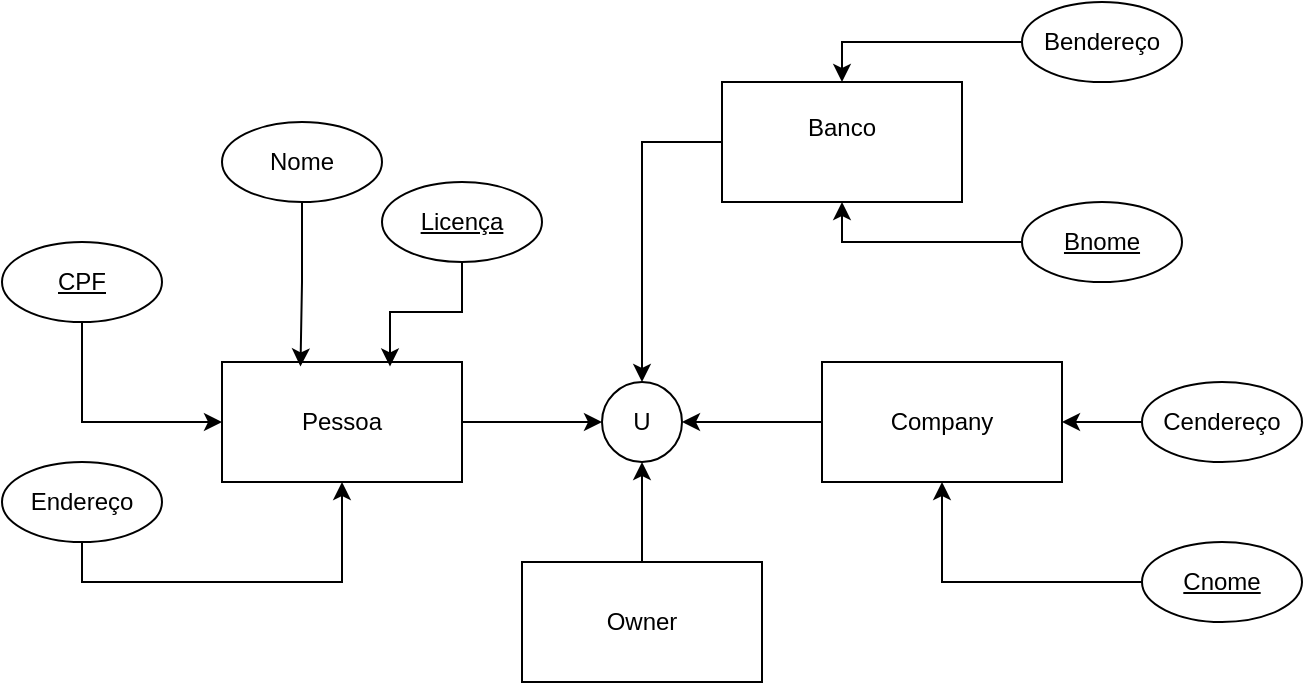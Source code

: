 <mxfile version="26.0.14" pages="2">
  <diagram name="Company" id="OdkpXDXyU1xdkmeu7ZH9">
    <mxGraphModel dx="1050" dy="557" grid="1" gridSize="10" guides="1" tooltips="1" connect="1" arrows="1" fold="1" page="1" pageScale="1" pageWidth="827" pageHeight="1169" math="0" shadow="0">
      <root>
        <mxCell id="0" />
        <mxCell id="1" parent="0" />
        <mxCell id="xJ2DvLLHTlsbSx-dN-3g-1" value="Pessoa" style="rounded=0;whiteSpace=wrap;html=1;" vertex="1" parent="1">
          <mxGeometry x="150" y="210" width="120" height="60" as="geometry" />
        </mxCell>
        <mxCell id="xJ2DvLLHTlsbSx-dN-3g-15" style="edgeStyle=orthogonalEdgeStyle;rounded=0;orthogonalLoop=1;jettySize=auto;html=1;entryX=0.5;entryY=0;entryDx=0;entryDy=0;" edge="1" parent="1" source="xJ2DvLLHTlsbSx-dN-3g-2" target="xJ2DvLLHTlsbSx-dN-3g-5">
          <mxGeometry relative="1" as="geometry" />
        </mxCell>
        <mxCell id="xJ2DvLLHTlsbSx-dN-3g-2" value="Banco&lt;div&gt;&lt;br&gt;&lt;/div&gt;" style="rounded=0;whiteSpace=wrap;html=1;" vertex="1" parent="1">
          <mxGeometry x="400" y="70" width="120" height="60" as="geometry" />
        </mxCell>
        <mxCell id="xJ2DvLLHTlsbSx-dN-3g-17" style="edgeStyle=orthogonalEdgeStyle;rounded=0;orthogonalLoop=1;jettySize=auto;html=1;entryX=1;entryY=0.5;entryDx=0;entryDy=0;" edge="1" parent="1" source="xJ2DvLLHTlsbSx-dN-3g-3" target="xJ2DvLLHTlsbSx-dN-3g-5">
          <mxGeometry relative="1" as="geometry" />
        </mxCell>
        <mxCell id="xJ2DvLLHTlsbSx-dN-3g-3" value="&lt;div&gt;Company&lt;/div&gt;" style="rounded=0;whiteSpace=wrap;html=1;" vertex="1" parent="1">
          <mxGeometry x="450" y="210" width="120" height="60" as="geometry" />
        </mxCell>
        <mxCell id="xJ2DvLLHTlsbSx-dN-3g-16" style="edgeStyle=orthogonalEdgeStyle;rounded=0;orthogonalLoop=1;jettySize=auto;html=1;entryX=0.5;entryY=1;entryDx=0;entryDy=0;" edge="1" parent="1" source="xJ2DvLLHTlsbSx-dN-3g-4" target="xJ2DvLLHTlsbSx-dN-3g-5">
          <mxGeometry relative="1" as="geometry" />
        </mxCell>
        <mxCell id="xJ2DvLLHTlsbSx-dN-3g-4" value="&lt;div&gt;Owner&lt;/div&gt;" style="rounded=0;whiteSpace=wrap;html=1;" vertex="1" parent="1">
          <mxGeometry x="300" y="310" width="120" height="60" as="geometry" />
        </mxCell>
        <mxCell id="xJ2DvLLHTlsbSx-dN-3g-5" value="U" style="ellipse;whiteSpace=wrap;html=1;aspect=fixed;" vertex="1" parent="1">
          <mxGeometry x="340" y="220" width="40" height="40" as="geometry" />
        </mxCell>
        <mxCell id="xJ2DvLLHTlsbSx-dN-3g-6" value="&lt;u&gt;Licença&lt;/u&gt;" style="ellipse;whiteSpace=wrap;html=1;" vertex="1" parent="1">
          <mxGeometry x="230" y="120" width="80" height="40" as="geometry" />
        </mxCell>
        <mxCell id="xJ2DvLLHTlsbSx-dN-3g-7" value="Nome" style="ellipse;whiteSpace=wrap;html=1;" vertex="1" parent="1">
          <mxGeometry x="150" y="90" width="80" height="40" as="geometry" />
        </mxCell>
        <mxCell id="xJ2DvLLHTlsbSx-dN-3g-22" style="edgeStyle=orthogonalEdgeStyle;rounded=0;orthogonalLoop=1;jettySize=auto;html=1;entryX=0.5;entryY=1;entryDx=0;entryDy=0;exitX=0.5;exitY=1;exitDx=0;exitDy=0;" edge="1" parent="1" source="xJ2DvLLHTlsbSx-dN-3g-8" target="xJ2DvLLHTlsbSx-dN-3g-1">
          <mxGeometry relative="1" as="geometry" />
        </mxCell>
        <mxCell id="xJ2DvLLHTlsbSx-dN-3g-8" value="Endereço" style="ellipse;whiteSpace=wrap;html=1;" vertex="1" parent="1">
          <mxGeometry x="40" y="260" width="80" height="40" as="geometry" />
        </mxCell>
        <mxCell id="xJ2DvLLHTlsbSx-dN-3g-23" style="edgeStyle=orthogonalEdgeStyle;rounded=0;orthogonalLoop=1;jettySize=auto;html=1;entryX=0;entryY=0.5;entryDx=0;entryDy=0;exitX=0.5;exitY=1;exitDx=0;exitDy=0;" edge="1" parent="1" source="xJ2DvLLHTlsbSx-dN-3g-9" target="xJ2DvLLHTlsbSx-dN-3g-1">
          <mxGeometry relative="1" as="geometry" />
        </mxCell>
        <mxCell id="xJ2DvLLHTlsbSx-dN-3g-9" value="&lt;u&gt;CPF&lt;/u&gt;" style="ellipse;whiteSpace=wrap;html=1;" vertex="1" parent="1">
          <mxGeometry x="40" y="150" width="80" height="40" as="geometry" />
        </mxCell>
        <mxCell id="xJ2DvLLHTlsbSx-dN-3g-19" style="edgeStyle=orthogonalEdgeStyle;rounded=0;orthogonalLoop=1;jettySize=auto;html=1;entryX=0.5;entryY=1;entryDx=0;entryDy=0;" edge="1" parent="1" source="xJ2DvLLHTlsbSx-dN-3g-10" target="xJ2DvLLHTlsbSx-dN-3g-2">
          <mxGeometry relative="1" as="geometry" />
        </mxCell>
        <mxCell id="xJ2DvLLHTlsbSx-dN-3g-10" value="&lt;u&gt;Bnome&lt;/u&gt;" style="ellipse;whiteSpace=wrap;html=1;" vertex="1" parent="1">
          <mxGeometry x="550" y="130" width="80" height="40" as="geometry" />
        </mxCell>
        <mxCell id="xJ2DvLLHTlsbSx-dN-3g-18" style="edgeStyle=orthogonalEdgeStyle;rounded=0;orthogonalLoop=1;jettySize=auto;html=1;entryX=0.5;entryY=0;entryDx=0;entryDy=0;" edge="1" parent="1" source="xJ2DvLLHTlsbSx-dN-3g-11" target="xJ2DvLLHTlsbSx-dN-3g-2">
          <mxGeometry relative="1" as="geometry" />
        </mxCell>
        <mxCell id="xJ2DvLLHTlsbSx-dN-3g-11" value="Bendereço" style="ellipse;whiteSpace=wrap;html=1;" vertex="1" parent="1">
          <mxGeometry x="550" y="30" width="80" height="40" as="geometry" />
        </mxCell>
        <mxCell id="xJ2DvLLHTlsbSx-dN-3g-20" style="edgeStyle=orthogonalEdgeStyle;rounded=0;orthogonalLoop=1;jettySize=auto;html=1;entryX=1;entryY=0.5;entryDx=0;entryDy=0;" edge="1" parent="1" source="xJ2DvLLHTlsbSx-dN-3g-12" target="xJ2DvLLHTlsbSx-dN-3g-3">
          <mxGeometry relative="1" as="geometry" />
        </mxCell>
        <mxCell id="xJ2DvLLHTlsbSx-dN-3g-12" value="Cendereço" style="ellipse;whiteSpace=wrap;html=1;" vertex="1" parent="1">
          <mxGeometry x="610" y="220" width="80" height="40" as="geometry" />
        </mxCell>
        <mxCell id="xJ2DvLLHTlsbSx-dN-3g-21" style="edgeStyle=orthogonalEdgeStyle;rounded=0;orthogonalLoop=1;jettySize=auto;html=1;entryX=0.5;entryY=1;entryDx=0;entryDy=0;" edge="1" parent="1" source="xJ2DvLLHTlsbSx-dN-3g-13" target="xJ2DvLLHTlsbSx-dN-3g-3">
          <mxGeometry relative="1" as="geometry" />
        </mxCell>
        <mxCell id="xJ2DvLLHTlsbSx-dN-3g-13" value="&lt;u&gt;Cnome&lt;/u&gt;" style="ellipse;whiteSpace=wrap;html=1;" vertex="1" parent="1">
          <mxGeometry x="610" y="300" width="80" height="40" as="geometry" />
        </mxCell>
        <mxCell id="xJ2DvLLHTlsbSx-dN-3g-14" style="edgeStyle=orthogonalEdgeStyle;rounded=0;orthogonalLoop=1;jettySize=auto;html=1;entryX=0;entryY=0.5;entryDx=0;entryDy=0;" edge="1" parent="1" source="xJ2DvLLHTlsbSx-dN-3g-1" target="xJ2DvLLHTlsbSx-dN-3g-5">
          <mxGeometry relative="1" as="geometry" />
        </mxCell>
        <mxCell id="xJ2DvLLHTlsbSx-dN-3g-24" style="edgeStyle=orthogonalEdgeStyle;rounded=0;orthogonalLoop=1;jettySize=auto;html=1;entryX=0.327;entryY=0.037;entryDx=0;entryDy=0;entryPerimeter=0;" edge="1" parent="1" source="xJ2DvLLHTlsbSx-dN-3g-7" target="xJ2DvLLHTlsbSx-dN-3g-1">
          <mxGeometry relative="1" as="geometry" />
        </mxCell>
        <mxCell id="xJ2DvLLHTlsbSx-dN-3g-25" style="edgeStyle=orthogonalEdgeStyle;rounded=0;orthogonalLoop=1;jettySize=auto;html=1;entryX=0.7;entryY=0.037;entryDx=0;entryDy=0;entryPerimeter=0;" edge="1" parent="1" source="xJ2DvLLHTlsbSx-dN-3g-6" target="xJ2DvLLHTlsbSx-dN-3g-1">
          <mxGeometry relative="1" as="geometry" />
        </mxCell>
      </root>
    </mxGraphModel>
  </diagram>
  <diagram id="SFo4qQziihpyPGAoiZGc" name="Página-2">
    <mxGraphModel dx="1877" dy="557" grid="1" gridSize="10" guides="1" tooltips="1" connect="1" arrows="1" fold="1" page="1" pageScale="1" pageWidth="827" pageHeight="1169" math="0" shadow="0">
      <root>
        <mxCell id="0" />
        <mxCell id="1" parent="0" />
        <mxCell id="Cgh1rcnJDEIhUa558S9z-11" style="edgeStyle=orthogonalEdgeStyle;rounded=0;orthogonalLoop=1;jettySize=auto;html=1;entryX=1;entryY=0.5;entryDx=0;entryDy=0;" edge="1" parent="1" source="Cgh1rcnJDEIhUa558S9z-1" target="Cgh1rcnJDEIhUa558S9z-6">
          <mxGeometry relative="1" as="geometry" />
        </mxCell>
        <mxCell id="Cgh1rcnJDEIhUa558S9z-14" style="edgeStyle=orthogonalEdgeStyle;rounded=0;orthogonalLoop=1;jettySize=auto;html=1;entryX=0.5;entryY=0;entryDx=0;entryDy=0;" edge="1" parent="1" source="Cgh1rcnJDEIhUa558S9z-1" target="Cgh1rcnJDEIhUa558S9z-12">
          <mxGeometry relative="1" as="geometry" />
        </mxCell>
        <mxCell id="Cgh1rcnJDEIhUa558S9z-40" style="edgeStyle=orthogonalEdgeStyle;rounded=0;orthogonalLoop=1;jettySize=auto;html=1;exitX=1;exitY=0.5;exitDx=0;exitDy=0;entryX=0.5;entryY=0;entryDx=0;entryDy=0;" edge="1" parent="1" source="Cgh1rcnJDEIhUa558S9z-1" target="Cgh1rcnJDEIhUa558S9z-39">
          <mxGeometry relative="1" as="geometry" />
        </mxCell>
        <mxCell id="Cgh1rcnJDEIhUa558S9z-1" value="Produto" style="rounded=0;whiteSpace=wrap;html=1;" vertex="1" parent="1">
          <mxGeometry x="430" y="110" width="120" height="60" as="geometry" />
        </mxCell>
        <mxCell id="Cgh1rcnJDEIhUa558S9z-42" style="edgeStyle=orthogonalEdgeStyle;rounded=0;orthogonalLoop=1;jettySize=auto;html=1;entryX=0.5;entryY=1;entryDx=0;entryDy=0;" edge="1" parent="1" source="Cgh1rcnJDEIhUa558S9z-2" target="Cgh1rcnJDEIhUa558S9z-39">
          <mxGeometry relative="1" as="geometry" />
        </mxCell>
        <mxCell id="Cgh1rcnJDEIhUa558S9z-2" value="Estoque" style="rounded=0;whiteSpace=wrap;html=1;" vertex="1" parent="1">
          <mxGeometry x="625" y="270" width="120" height="60" as="geometry" />
        </mxCell>
        <mxCell id="Cgh1rcnJDEIhUa558S9z-21" style="edgeStyle=orthogonalEdgeStyle;rounded=0;orthogonalLoop=1;jettySize=auto;html=1;entryX=0.5;entryY=1;entryDx=0;entryDy=0;" edge="1" parent="1" source="Cgh1rcnJDEIhUa558S9z-3" target="Cgh1rcnJDEIhUa558S9z-4">
          <mxGeometry relative="1" as="geometry">
            <mxPoint x="310" y="400" as="targetPoint" />
          </mxGeometry>
        </mxCell>
        <mxCell id="Cgh1rcnJDEIhUa558S9z-83" style="edgeStyle=orthogonalEdgeStyle;rounded=0;orthogonalLoop=1;jettySize=auto;html=1;entryX=1;entryY=0.5;entryDx=0;entryDy=0;exitX=0;exitY=0.75;exitDx=0;exitDy=0;" edge="1" parent="1" source="Cgh1rcnJDEIhUa558S9z-3" target="Cgh1rcnJDEIhUa558S9z-82">
          <mxGeometry relative="1" as="geometry" />
        </mxCell>
        <mxCell id="Cgh1rcnJDEIhUa558S9z-3" value="Cliente" style="rounded=0;whiteSpace=wrap;html=1;" vertex="1" parent="1">
          <mxGeometry x="430" y="370" width="120" height="60" as="geometry" />
        </mxCell>
        <mxCell id="Cgh1rcnJDEIhUa558S9z-13" style="edgeStyle=orthogonalEdgeStyle;rounded=0;orthogonalLoop=1;jettySize=auto;html=1;entryX=0;entryY=0.5;entryDx=0;entryDy=0;" edge="1" parent="1" source="Cgh1rcnJDEIhUa558S9z-4" target="Cgh1rcnJDEIhUa558S9z-12">
          <mxGeometry relative="1" as="geometry" />
        </mxCell>
        <mxCell id="Cgh1rcnJDEIhUa558S9z-4" value="Pedido" style="rounded=0;whiteSpace=wrap;html=1;" vertex="1" parent="1">
          <mxGeometry x="210" y="250" width="120" height="60" as="geometry" />
        </mxCell>
        <mxCell id="Cgh1rcnJDEIhUa558S9z-10" style="edgeStyle=orthogonalEdgeStyle;rounded=0;orthogonalLoop=1;jettySize=auto;html=1;entryX=0;entryY=0.5;entryDx=0;entryDy=0;" edge="1" parent="1" source="Cgh1rcnJDEIhUa558S9z-5" target="Cgh1rcnJDEIhUa558S9z-6">
          <mxGeometry relative="1" as="geometry" />
        </mxCell>
        <mxCell id="Cgh1rcnJDEIhUa558S9z-5" value="Fornecedor" style="rounded=0;whiteSpace=wrap;html=1;" vertex="1" parent="1">
          <mxGeometry x="40" y="110" width="120" height="60" as="geometry" />
        </mxCell>
        <mxCell id="Cgh1rcnJDEIhUa558S9z-6" value="DisponibilizaProduto" style="rhombus;whiteSpace=wrap;html=1;" vertex="1" parent="1">
          <mxGeometry x="240" y="100" width="130" height="80" as="geometry" />
        </mxCell>
        <mxCell id="Cgh1rcnJDEIhUa558S9z-12" value="ProdutoPorPedido" style="rhombus;whiteSpace=wrap;html=1;" vertex="1" parent="1">
          <mxGeometry x="425" y="240" width="130" height="80" as="geometry" />
        </mxCell>
        <mxCell id="Cgh1rcnJDEIhUa558S9z-81" value="" style="edgeStyle=orthogonalEdgeStyle;rounded=0;orthogonalLoop=1;jettySize=auto;html=1;" edge="1" parent="1" source="Cgh1rcnJDEIhUa558S9z-15" target="Cgh1rcnJDEIhUa558S9z-66">
          <mxGeometry relative="1" as="geometry" />
        </mxCell>
        <mxCell id="Cgh1rcnJDEIhUa558S9z-15" value="&lt;u&gt;CPF&lt;/u&gt;" style="ellipse;whiteSpace=wrap;html=1;" vertex="1" parent="1">
          <mxGeometry x="320" y="680" width="80" height="40" as="geometry" />
        </mxCell>
        <mxCell id="Cgh1rcnJDEIhUa558S9z-30" style="edgeStyle=orthogonalEdgeStyle;rounded=0;orthogonalLoop=1;jettySize=auto;html=1;entryX=0.873;entryY=0.983;entryDx=0;entryDy=0;exitX=0;exitY=0.5;exitDx=0;exitDy=0;entryPerimeter=0;" edge="1" parent="1" source="Cgh1rcnJDEIhUa558S9z-16" target="Cgh1rcnJDEIhUa558S9z-3">
          <mxGeometry relative="1" as="geometry">
            <mxPoint x="490" y="440" as="targetPoint" />
          </mxGeometry>
        </mxCell>
        <mxCell id="Cgh1rcnJDEIhUa558S9z-16" value="&lt;u&gt;Identificaçao&lt;/u&gt;" style="ellipse;whiteSpace=wrap;html=1;" vertex="1" parent="1">
          <mxGeometry x="620" y="490" width="80" height="40" as="geometry" />
        </mxCell>
        <mxCell id="Cgh1rcnJDEIhUa558S9z-17" value="Endereço" style="ellipse;whiteSpace=wrap;html=1;" vertex="1" parent="1">
          <mxGeometry x="610" y="430" width="80" height="40" as="geometry" />
        </mxCell>
        <mxCell id="Cgh1rcnJDEIhUa558S9z-28" style="edgeStyle=orthogonalEdgeStyle;rounded=0;orthogonalLoop=1;jettySize=auto;html=1;entryX=1;entryY=0.5;entryDx=0;entryDy=0;" edge="1" parent="1" source="Cgh1rcnJDEIhUa558S9z-18" target="Cgh1rcnJDEIhUa558S9z-3">
          <mxGeometry relative="1" as="geometry" />
        </mxCell>
        <mxCell id="Cgh1rcnJDEIhUa558S9z-18" value="Nome" style="ellipse;whiteSpace=wrap;html=1;" vertex="1" parent="1">
          <mxGeometry x="610" y="380" width="80" height="40" as="geometry" />
        </mxCell>
        <mxCell id="Cgh1rcnJDEIhUa558S9z-62" style="edgeStyle=orthogonalEdgeStyle;rounded=0;orthogonalLoop=1;jettySize=auto;html=1;entryX=0.5;entryY=1;entryDx=0;entryDy=0;" edge="1" parent="1" source="Cgh1rcnJDEIhUa558S9z-22" target="Cgh1rcnJDEIhUa558S9z-12">
          <mxGeometry relative="1" as="geometry" />
        </mxCell>
        <mxCell id="Cgh1rcnJDEIhUa558S9z-22" value="frete" style="ellipse;whiteSpace=wrap;html=1;" vertex="1" parent="1">
          <mxGeometry x="340" y="320" width="80" height="40" as="geometry" />
        </mxCell>
        <mxCell id="Cgh1rcnJDEIhUa558S9z-58" style="edgeStyle=orthogonalEdgeStyle;rounded=0;orthogonalLoop=1;jettySize=auto;html=1;entryX=0.5;entryY=0;entryDx=0;entryDy=0;" edge="1" parent="1" source="Cgh1rcnJDEIhUa558S9z-23" target="Cgh1rcnJDEIhUa558S9z-4">
          <mxGeometry relative="1" as="geometry" />
        </mxCell>
        <mxCell id="Cgh1rcnJDEIhUa558S9z-23" value="Pendereço" style="ellipse;whiteSpace=wrap;html=1;" vertex="1" parent="1">
          <mxGeometry x="230" y="180" width="80" height="40" as="geometry" />
        </mxCell>
        <mxCell id="Cgh1rcnJDEIhUa558S9z-60" style="edgeStyle=orthogonalEdgeStyle;rounded=0;orthogonalLoop=1;jettySize=auto;html=1;entryX=0.25;entryY=1;entryDx=0;entryDy=0;" edge="1" parent="1" source="Cgh1rcnJDEIhUa558S9z-24" target="Cgh1rcnJDEIhUa558S9z-4">
          <mxGeometry relative="1" as="geometry" />
        </mxCell>
        <mxCell id="Cgh1rcnJDEIhUa558S9z-24" value="StatusEntrega" style="ellipse;whiteSpace=wrap;html=1;" vertex="1" parent="1">
          <mxGeometry x="100" y="310" width="80" height="40" as="geometry" />
        </mxCell>
        <mxCell id="Cgh1rcnJDEIhUa558S9z-50" style="edgeStyle=orthogonalEdgeStyle;rounded=0;orthogonalLoop=1;jettySize=auto;html=1;entryX=1;entryY=0.25;entryDx=0;entryDy=0;" edge="1" parent="1" source="Cgh1rcnJDEIhUa558S9z-25" target="Cgh1rcnJDEIhUa558S9z-1">
          <mxGeometry relative="1" as="geometry" />
        </mxCell>
        <mxCell id="Cgh1rcnJDEIhUa558S9z-25" value="IdProduto" style="ellipse;whiteSpace=wrap;html=1;" vertex="1" parent="1">
          <mxGeometry x="610" y="60" width="80" height="40" as="geometry" />
        </mxCell>
        <mxCell id="Cgh1rcnJDEIhUa558S9z-26" value="Idpedido" style="ellipse;whiteSpace=wrap;html=1;" vertex="1" parent="1">
          <mxGeometry x="100" y="190" width="80" height="40" as="geometry" />
        </mxCell>
        <mxCell id="Cgh1rcnJDEIhUa558S9z-27" value="IdCliente" style="ellipse;whiteSpace=wrap;html=1;" vertex="1" parent="1">
          <mxGeometry x="400" y="480" width="80" height="40" as="geometry" />
        </mxCell>
        <mxCell id="Cgh1rcnJDEIhUa558S9z-29" style="edgeStyle=orthogonalEdgeStyle;rounded=0;orthogonalLoop=1;jettySize=auto;html=1;entryX=1;entryY=0.75;entryDx=0;entryDy=0;" edge="1" parent="1" source="Cgh1rcnJDEIhUa558S9z-17" target="Cgh1rcnJDEIhUa558S9z-3">
          <mxGeometry relative="1" as="geometry">
            <mxPoint x="560" y="420" as="targetPoint" />
          </mxGeometry>
        </mxCell>
        <mxCell id="Cgh1rcnJDEIhUa558S9z-59" style="edgeStyle=orthogonalEdgeStyle;rounded=0;orthogonalLoop=1;jettySize=auto;html=1;" edge="1" parent="1" source="Cgh1rcnJDEIhUa558S9z-31" target="Cgh1rcnJDEIhUa558S9z-4">
          <mxGeometry relative="1" as="geometry" />
        </mxCell>
        <mxCell id="Cgh1rcnJDEIhUa558S9z-31" value="Descricao" style="ellipse;whiteSpace=wrap;html=1;" vertex="1" parent="1">
          <mxGeometry x="100" y="260" width="80" height="40" as="geometry" />
        </mxCell>
        <mxCell id="Cgh1rcnJDEIhUa558S9z-46" style="edgeStyle=orthogonalEdgeStyle;rounded=0;orthogonalLoop=1;jettySize=auto;html=1;entryX=0.133;entryY=-0.043;entryDx=0;entryDy=0;entryPerimeter=0;" edge="1" parent="1" source="Cgh1rcnJDEIhUa558S9z-32" target="Cgh1rcnJDEIhUa558S9z-1">
          <mxGeometry relative="1" as="geometry" />
        </mxCell>
        <mxCell id="Cgh1rcnJDEIhUa558S9z-32" value="Categoria" style="ellipse;whiteSpace=wrap;html=1;" vertex="1" parent="1">
          <mxGeometry x="390" width="80" height="40" as="geometry" />
        </mxCell>
        <mxCell id="Cgh1rcnJDEIhUa558S9z-33" value="Descricao" style="ellipse;whiteSpace=wrap;html=1;" vertex="1" parent="1">
          <mxGeometry x="570" y="10" width="80" height="40" as="geometry" />
        </mxCell>
        <mxCell id="Cgh1rcnJDEIhUa558S9z-34" value="Valor" style="ellipse;whiteSpace=wrap;html=1;" vertex="1" parent="1">
          <mxGeometry x="450" y="40" width="80" height="40" as="geometry" />
        </mxCell>
        <mxCell id="Cgh1rcnJDEIhUa558S9z-65" value="" style="edgeStyle=orthogonalEdgeStyle;rounded=0;orthogonalLoop=1;jettySize=auto;html=1;" edge="1" parent="1" source="Cgh1rcnJDEIhUa558S9z-35" target="Cgh1rcnJDEIhUa558S9z-5">
          <mxGeometry relative="1" as="geometry" />
        </mxCell>
        <mxCell id="Cgh1rcnJDEIhUa558S9z-35" value="Nome" style="ellipse;whiteSpace=wrap;html=1;" vertex="1" parent="1">
          <mxGeometry x="20" y="30" width="80" height="40" as="geometry" />
        </mxCell>
        <mxCell id="Cgh1rcnJDEIhUa558S9z-63" style="edgeStyle=orthogonalEdgeStyle;rounded=0;orthogonalLoop=1;jettySize=auto;html=1;exitX=0.5;exitY=1;exitDx=0;exitDy=0;entryX=0.89;entryY=-0.003;entryDx=0;entryDy=0;entryPerimeter=0;" edge="1" parent="1" source="Cgh1rcnJDEIhUa558S9z-36" target="Cgh1rcnJDEIhUa558S9z-5">
          <mxGeometry relative="1" as="geometry" />
        </mxCell>
        <mxCell id="Cgh1rcnJDEIhUa558S9z-36" value="CNPJ" style="ellipse;whiteSpace=wrap;html=1;" vertex="1" parent="1">
          <mxGeometry x="110" y="30" width="80" height="40" as="geometry" />
        </mxCell>
        <mxCell id="Cgh1rcnJDEIhUa558S9z-45" style="edgeStyle=orthogonalEdgeStyle;rounded=0;orthogonalLoop=1;jettySize=auto;html=1;entryX=1;entryY=0.5;entryDx=0;entryDy=0;" edge="1" parent="1" source="Cgh1rcnJDEIhUa558S9z-37" target="Cgh1rcnJDEIhUa558S9z-2">
          <mxGeometry relative="1" as="geometry" />
        </mxCell>
        <mxCell id="Cgh1rcnJDEIhUa558S9z-37" value="IdEstoque" style="ellipse;whiteSpace=wrap;html=1;" vertex="1" parent="1">
          <mxGeometry x="800" y="280" width="80" height="40" as="geometry" />
        </mxCell>
        <mxCell id="Cgh1rcnJDEIhUa558S9z-44" style="edgeStyle=orthogonalEdgeStyle;rounded=0;orthogonalLoop=1;jettySize=auto;html=1;entryX=0.5;entryY=1;entryDx=0;entryDy=0;" edge="1" parent="1" source="Cgh1rcnJDEIhUa558S9z-38" target="Cgh1rcnJDEIhUa558S9z-2">
          <mxGeometry relative="1" as="geometry" />
        </mxCell>
        <mxCell id="Cgh1rcnJDEIhUa558S9z-38" value="Local" style="ellipse;whiteSpace=wrap;html=1;" vertex="1" parent="1">
          <mxGeometry x="800" y="330" width="80" height="40" as="geometry" />
        </mxCell>
        <mxCell id="Cgh1rcnJDEIhUa558S9z-39" value="Estoqueproduto" style="rhombus;whiteSpace=wrap;html=1;" vertex="1" parent="1">
          <mxGeometry x="610" y="160" width="150" height="70" as="geometry" />
        </mxCell>
        <mxCell id="Cgh1rcnJDEIhUa558S9z-43" style="edgeStyle=orthogonalEdgeStyle;rounded=0;orthogonalLoop=1;jettySize=auto;html=1;entryX=1;entryY=0.5;entryDx=0;entryDy=0;" edge="1" parent="1" source="Cgh1rcnJDEIhUa558S9z-41" target="Cgh1rcnJDEIhUa558S9z-39">
          <mxGeometry relative="1" as="geometry" />
        </mxCell>
        <mxCell id="Cgh1rcnJDEIhUa558S9z-41" value="Quantidade" style="ellipse;whiteSpace=wrap;html=1;" vertex="1" parent="1">
          <mxGeometry x="800" y="175" width="80" height="40" as="geometry" />
        </mxCell>
        <mxCell id="Cgh1rcnJDEIhUa558S9z-47" style="edgeStyle=orthogonalEdgeStyle;rounded=0;orthogonalLoop=1;jettySize=auto;html=1;entryX=0.5;entryY=0;entryDx=0;entryDy=0;" edge="1" parent="1" source="Cgh1rcnJDEIhUa558S9z-34" target="Cgh1rcnJDEIhUa558S9z-1">
          <mxGeometry relative="1" as="geometry" />
        </mxCell>
        <mxCell id="Cgh1rcnJDEIhUa558S9z-48" style="edgeStyle=orthogonalEdgeStyle;rounded=0;orthogonalLoop=1;jettySize=auto;html=1;entryX=0.88;entryY=-0.017;entryDx=0;entryDy=0;entryPerimeter=0;" edge="1" parent="1" source="Cgh1rcnJDEIhUa558S9z-33" target="Cgh1rcnJDEIhUa558S9z-1">
          <mxGeometry relative="1" as="geometry" />
        </mxCell>
        <mxCell id="Cgh1rcnJDEIhUa558S9z-77" value="" style="edgeStyle=orthogonalEdgeStyle;rounded=0;orthogonalLoop=1;jettySize=auto;html=1;" edge="1" parent="1" source="Cgh1rcnJDEIhUa558S9z-49" target="Cgh1rcnJDEIhUa558S9z-67">
          <mxGeometry relative="1" as="geometry" />
        </mxCell>
        <mxCell id="Cgh1rcnJDEIhUa558S9z-49" value="&lt;u&gt;CNPJ&lt;/u&gt;" style="ellipse;whiteSpace=wrap;html=1;" vertex="1" parent="1">
          <mxGeometry x="570" y="680" width="80" height="40" as="geometry" />
        </mxCell>
        <mxCell id="Cgh1rcnJDEIhUa558S9z-52" style="edgeStyle=orthogonalEdgeStyle;rounded=0;orthogonalLoop=1;jettySize=auto;html=1;entryX=0.14;entryY=0.05;entryDx=0;entryDy=0;entryPerimeter=0;" edge="1" parent="1" source="Cgh1rcnJDEIhUa558S9z-26" target="Cgh1rcnJDEIhUa558S9z-4">
          <mxGeometry relative="1" as="geometry" />
        </mxCell>
        <mxCell id="Cgh1rcnJDEIhUa558S9z-53" style="edgeStyle=orthogonalEdgeStyle;rounded=0;orthogonalLoop=1;jettySize=auto;html=1;entryX=0.087;entryY=0.943;entryDx=0;entryDy=0;entryPerimeter=0;" edge="1" parent="1" source="Cgh1rcnJDEIhUa558S9z-27" target="Cgh1rcnJDEIhUa558S9z-3">
          <mxGeometry relative="1" as="geometry" />
        </mxCell>
        <mxCell id="Cgh1rcnJDEIhUa558S9z-56" style="edgeStyle=orthogonalEdgeStyle;rounded=0;orthogonalLoop=1;jettySize=auto;html=1;entryX=0;entryY=0;entryDx=0;entryDy=0;exitX=1;exitY=0.5;exitDx=0;exitDy=0;" edge="1" parent="1" source="Cgh1rcnJDEIhUa558S9z-55" target="Cgh1rcnJDEIhUa558S9z-12">
          <mxGeometry relative="1" as="geometry" />
        </mxCell>
        <mxCell id="Cgh1rcnJDEIhUa558S9z-55" value="Quantidade" style="ellipse;whiteSpace=wrap;html=1;" vertex="1" parent="1">
          <mxGeometry x="350" y="190" width="80" height="40" as="geometry" />
        </mxCell>
        <mxCell id="Cgh1rcnJDEIhUa558S9z-66" value="PessoaFisica" style="rounded=0;whiteSpace=wrap;html=1;" vertex="1" parent="1">
          <mxGeometry x="300" y="585" width="120" height="60" as="geometry" />
        </mxCell>
        <mxCell id="Cgh1rcnJDEIhUa558S9z-67" value="PessoaJuridica" style="rounded=0;whiteSpace=wrap;html=1;" vertex="1" parent="1">
          <mxGeometry x="550" y="585" width="120" height="60" as="geometry" />
        </mxCell>
        <mxCell id="Cgh1rcnJDEIhUa558S9z-70" value="" style="endArrow=classic;html=1;rounded=0;entryX=0.447;entryY=0.957;entryDx=0;entryDy=0;entryPerimeter=0;" edge="1" parent="1" target="Cgh1rcnJDEIhUa558S9z-3">
          <mxGeometry width="50" height="50" relative="1" as="geometry">
            <mxPoint x="484" y="540" as="sourcePoint" />
            <mxPoint x="440" y="430" as="targetPoint" />
          </mxGeometry>
        </mxCell>
        <mxCell id="Cgh1rcnJDEIhUa558S9z-71" value="" style="endArrow=none;html=1;rounded=0;entryX=0.5;entryY=0;entryDx=0;entryDy=0;" edge="1" parent="1" target="Cgh1rcnJDEIhUa558S9z-66">
          <mxGeometry width="50" height="50" relative="1" as="geometry">
            <mxPoint x="360" y="540" as="sourcePoint" />
            <mxPoint x="440" y="430" as="targetPoint" />
          </mxGeometry>
        </mxCell>
        <mxCell id="Cgh1rcnJDEIhUa558S9z-72" value="" style="endArrow=none;html=1;rounded=0;" edge="1" parent="1">
          <mxGeometry width="50" height="50" relative="1" as="geometry">
            <mxPoint x="360" y="540" as="sourcePoint" />
            <mxPoint x="610" y="540" as="targetPoint" />
          </mxGeometry>
        </mxCell>
        <mxCell id="Cgh1rcnJDEIhUa558S9z-73" value="" style="endArrow=none;html=1;rounded=0;entryX=0.5;entryY=0;entryDx=0;entryDy=0;" edge="1" parent="1" target="Cgh1rcnJDEIhUa558S9z-67">
          <mxGeometry width="50" height="50" relative="1" as="geometry">
            <mxPoint x="610" y="540" as="sourcePoint" />
            <mxPoint x="440" y="430" as="targetPoint" />
          </mxGeometry>
        </mxCell>
        <mxCell id="Cgh1rcnJDEIhUa558S9z-78" value="" style="edgeStyle=orthogonalEdgeStyle;rounded=0;orthogonalLoop=1;jettySize=auto;html=1;entryX=0.917;entryY=1.013;entryDx=0;entryDy=0;entryPerimeter=0;" edge="1" parent="1" source="Cgh1rcnJDEIhUa558S9z-74" target="Cgh1rcnJDEIhUa558S9z-66">
          <mxGeometry relative="1" as="geometry" />
        </mxCell>
        <mxCell id="Cgh1rcnJDEIhUa558S9z-74" value="id" style="ellipse;whiteSpace=wrap;html=1;" vertex="1" parent="1">
          <mxGeometry x="450" y="645" width="80" height="40" as="geometry" />
        </mxCell>
        <mxCell id="Cgh1rcnJDEIhUa558S9z-76" style="edgeStyle=orthogonalEdgeStyle;rounded=0;orthogonalLoop=1;jettySize=auto;html=1;entryX=1;entryY=0.5;entryDx=0;entryDy=0;exitX=0.5;exitY=0;exitDx=0;exitDy=0;" edge="1" parent="1" source="Cgh1rcnJDEIhUa558S9z-75" target="Cgh1rcnJDEIhUa558S9z-67">
          <mxGeometry relative="1" as="geometry" />
        </mxCell>
        <mxCell id="Cgh1rcnJDEIhUa558S9z-75" value="id" style="ellipse;whiteSpace=wrap;html=1;" vertex="1" parent="1">
          <mxGeometry x="680" y="680" width="80" height="40" as="geometry" />
        </mxCell>
        <mxCell id="Cgh1rcnJDEIhUa558S9z-82" value="FormaPagamento" style="rounded=0;whiteSpace=wrap;html=1;" vertex="1" parent="1">
          <mxGeometry x="120" y="430" width="120" height="60" as="geometry" />
        </mxCell>
        <mxCell id="Cgh1rcnJDEIhUa558S9z-84" value="Cartao" style="rounded=0;whiteSpace=wrap;html=1;" vertex="1" parent="1">
          <mxGeometry x="-20" y="585" width="120" height="60" as="geometry" />
        </mxCell>
        <mxCell id="Cgh1rcnJDEIhUa558S9z-87" style="edgeStyle=orthogonalEdgeStyle;rounded=0;orthogonalLoop=1;jettySize=auto;html=1;entryX=0.5;entryY=0;entryDx=0;entryDy=0;" edge="1" parent="1" source="Cgh1rcnJDEIhUa558S9z-86" target="Cgh1rcnJDEIhUa558S9z-82">
          <mxGeometry relative="1" as="geometry" />
        </mxCell>
        <mxCell id="Cgh1rcnJDEIhUa558S9z-86" value="IDFp" style="ellipse;whiteSpace=wrap;html=1;" vertex="1" parent="1">
          <mxGeometry y="390" width="80" height="40" as="geometry" />
        </mxCell>
        <mxCell id="Cgh1rcnJDEIhUa558S9z-89" style="edgeStyle=orthogonalEdgeStyle;rounded=0;orthogonalLoop=1;jettySize=auto;html=1;" edge="1" parent="1" source="Cgh1rcnJDEIhUa558S9z-88" target="Cgh1rcnJDEIhUa558S9z-82">
          <mxGeometry relative="1" as="geometry" />
        </mxCell>
        <mxCell id="Cgh1rcnJDEIhUa558S9z-88" value="Tipo" style="ellipse;whiteSpace=wrap;html=1;" vertex="1" parent="1">
          <mxGeometry y="440" width="80" height="40" as="geometry" />
        </mxCell>
        <mxCell id="Cgh1rcnJDEIhUa558S9z-90" value="Boleto" style="rounded=0;whiteSpace=wrap;html=1;" vertex="1" parent="1">
          <mxGeometry x="160" y="585" width="120" height="60" as="geometry" />
        </mxCell>
        <mxCell id="Cgh1rcnJDEIhUa558S9z-91" value="" style="endArrow=none;html=1;rounded=0;exitX=0.5;exitY=0;exitDx=0;exitDy=0;" edge="1" parent="1" source="Cgh1rcnJDEIhUa558S9z-84">
          <mxGeometry width="50" height="50" relative="1" as="geometry">
            <mxPoint x="390" y="620" as="sourcePoint" />
            <mxPoint x="40" y="550" as="targetPoint" />
          </mxGeometry>
        </mxCell>
        <mxCell id="Cgh1rcnJDEIhUa558S9z-92" value="" style="endArrow=none;html=1;rounded=0;entryX=0.5;entryY=0;entryDx=0;entryDy=0;" edge="1" parent="1" target="Cgh1rcnJDEIhUa558S9z-90">
          <mxGeometry width="50" height="50" relative="1" as="geometry">
            <mxPoint x="220" y="550" as="sourcePoint" />
            <mxPoint x="440" y="570" as="targetPoint" />
          </mxGeometry>
        </mxCell>
        <mxCell id="Cgh1rcnJDEIhUa558S9z-93" value="" style="endArrow=none;html=1;rounded=0;" edge="1" parent="1">
          <mxGeometry width="50" height="50" relative="1" as="geometry">
            <mxPoint x="40" y="550" as="sourcePoint" />
            <mxPoint x="220" y="550" as="targetPoint" />
          </mxGeometry>
        </mxCell>
        <mxCell id="Cgh1rcnJDEIhUa558S9z-94" value="" style="endArrow=classic;html=1;rounded=0;entryX=0.5;entryY=1;entryDx=0;entryDy=0;" edge="1" parent="1" target="Cgh1rcnJDEIhUa558S9z-82">
          <mxGeometry width="50" height="50" relative="1" as="geometry">
            <mxPoint x="130" y="550" as="sourcePoint" />
            <mxPoint x="440" y="570" as="targetPoint" />
          </mxGeometry>
        </mxCell>
        <mxCell id="Cgh1rcnJDEIhUa558S9z-96" value="" style="edgeStyle=orthogonalEdgeStyle;rounded=0;orthogonalLoop=1;jettySize=auto;html=1;" edge="1" parent="1" source="Cgh1rcnJDEIhUa558S9z-95" target="Cgh1rcnJDEIhUa558S9z-84">
          <mxGeometry relative="1" as="geometry" />
        </mxCell>
        <mxCell id="Cgh1rcnJDEIhUa558S9z-95" value="max_parcelas" style="ellipse;whiteSpace=wrap;html=1;" vertex="1" parent="1">
          <mxGeometry x="-160" y="595" width="80" height="40" as="geometry" />
        </mxCell>
        <mxCell id="Cgh1rcnJDEIhUa558S9z-98" style="edgeStyle=orthogonalEdgeStyle;rounded=0;orthogonalLoop=1;jettySize=auto;html=1;entryX=0;entryY=0.75;entryDx=0;entryDy=0;" edge="1" parent="1" source="Cgh1rcnJDEIhUa558S9z-97" target="Cgh1rcnJDEIhUa558S9z-84">
          <mxGeometry relative="1" as="geometry" />
        </mxCell>
        <mxCell id="Cgh1rcnJDEIhUa558S9z-97" value="parcelavel" style="ellipse;whiteSpace=wrap;html=1;" vertex="1" parent="1">
          <mxGeometry x="-160" y="660" width="80" height="40" as="geometry" />
        </mxCell>
        <mxCell id="Cgh1rcnJDEIhUa558S9z-100" style="edgeStyle=orthogonalEdgeStyle;rounded=0;orthogonalLoop=1;jettySize=auto;html=1;entryX=0.25;entryY=1;entryDx=0;entryDy=0;exitX=1;exitY=0.5;exitDx=0;exitDy=0;" edge="1" parent="1" source="Cgh1rcnJDEIhUa558S9z-99" target="Cgh1rcnJDEIhUa558S9z-84">
          <mxGeometry relative="1" as="geometry" />
        </mxCell>
        <mxCell id="Cgh1rcnJDEIhUa558S9z-99" value="bandeira" style="ellipse;whiteSpace=wrap;html=1;" vertex="1" parent="1">
          <mxGeometry x="-100" y="710" width="80" height="40" as="geometry" />
        </mxCell>
        <mxCell id="Cgh1rcnJDEIhUa558S9z-102" style="edgeStyle=orthogonalEdgeStyle;rounded=0;orthogonalLoop=1;jettySize=auto;html=1;entryX=0.165;entryY=-0.027;entryDx=0;entryDy=0;entryPerimeter=0;" edge="1" parent="1" source="Cgh1rcnJDEIhUa558S9z-101" target="Cgh1rcnJDEIhUa558S9z-84">
          <mxGeometry relative="1" as="geometry" />
        </mxCell>
        <mxCell id="Cgh1rcnJDEIhUa558S9z-101" value="id_cartao" style="ellipse;whiteSpace=wrap;html=1;" vertex="1" parent="1">
          <mxGeometry x="-160" y="520" width="80" height="40" as="geometry" />
        </mxCell>
        <mxCell id="Cgh1rcnJDEIhUa558S9z-104" style="edgeStyle=orthogonalEdgeStyle;rounded=0;orthogonalLoop=1;jettySize=auto;html=1;entryX=0;entryY=0.5;entryDx=0;entryDy=0;" edge="1" parent="1" source="Cgh1rcnJDEIhUa558S9z-103" target="Cgh1rcnJDEIhUa558S9z-90">
          <mxGeometry relative="1" as="geometry" />
        </mxCell>
        <mxCell id="Cgh1rcnJDEIhUa558S9z-103" value="vencimento" style="ellipse;whiteSpace=wrap;html=1;" vertex="1" parent="1">
          <mxGeometry x="90" y="690" width="80" height="40" as="geometry" />
        </mxCell>
        <mxCell id="Cgh1rcnJDEIhUa558S9z-105" value="codigo_barras" style="ellipse;whiteSpace=wrap;html=1;" vertex="1" parent="1">
          <mxGeometry x="140" y="740" width="80" height="40" as="geometry" />
        </mxCell>
        <mxCell id="Cgh1rcnJDEIhUa558S9z-106" style="edgeStyle=orthogonalEdgeStyle;rounded=0;orthogonalLoop=1;jettySize=auto;html=1;entryX=0.172;entryY=1;entryDx=0;entryDy=0;entryPerimeter=0;" edge="1" parent="1" source="Cgh1rcnJDEIhUa558S9z-105" target="Cgh1rcnJDEIhUa558S9z-90">
          <mxGeometry relative="1" as="geometry" />
        </mxCell>
        <mxCell id="Cgh1rcnJDEIhUa558S9z-109" style="edgeStyle=orthogonalEdgeStyle;rounded=0;orthogonalLoop=1;jettySize=auto;html=1;" edge="1" parent="1" source="Cgh1rcnJDEIhUa558S9z-107" target="Cgh1rcnJDEIhUa558S9z-90">
          <mxGeometry relative="1" as="geometry" />
        </mxCell>
        <mxCell id="Cgh1rcnJDEIhUa558S9z-107" value="id_boleto" style="ellipse;whiteSpace=wrap;html=1;" vertex="1" parent="1">
          <mxGeometry x="200" y="690" width="80" height="40" as="geometry" />
        </mxCell>
      </root>
    </mxGraphModel>
  </diagram>
</mxfile>
